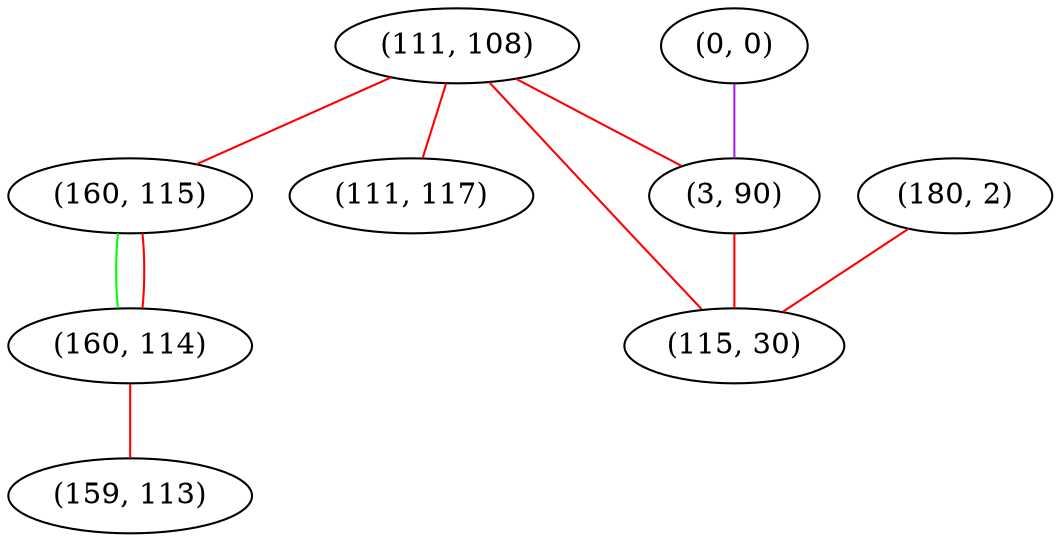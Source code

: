 graph "" {
"(111, 108)";
"(0, 0)";
"(180, 2)";
"(160, 115)";
"(111, 117)";
"(160, 114)";
"(159, 113)";
"(3, 90)";
"(115, 30)";
"(111, 108)" -- "(3, 90)"  [color=red, key=0, weight=1];
"(111, 108)" -- "(111, 117)"  [color=red, key=0, weight=1];
"(111, 108)" -- "(160, 115)"  [color=red, key=0, weight=1];
"(111, 108)" -- "(115, 30)"  [color=red, key=0, weight=1];
"(0, 0)" -- "(3, 90)"  [color=purple, key=0, weight=4];
"(180, 2)" -- "(115, 30)"  [color=red, key=0, weight=1];
"(160, 115)" -- "(160, 114)"  [color=green, key=0, weight=2];
"(160, 115)" -- "(160, 114)"  [color=red, key=1, weight=1];
"(160, 114)" -- "(159, 113)"  [color=red, key=0, weight=1];
"(3, 90)" -- "(115, 30)"  [color=red, key=0, weight=1];
}
